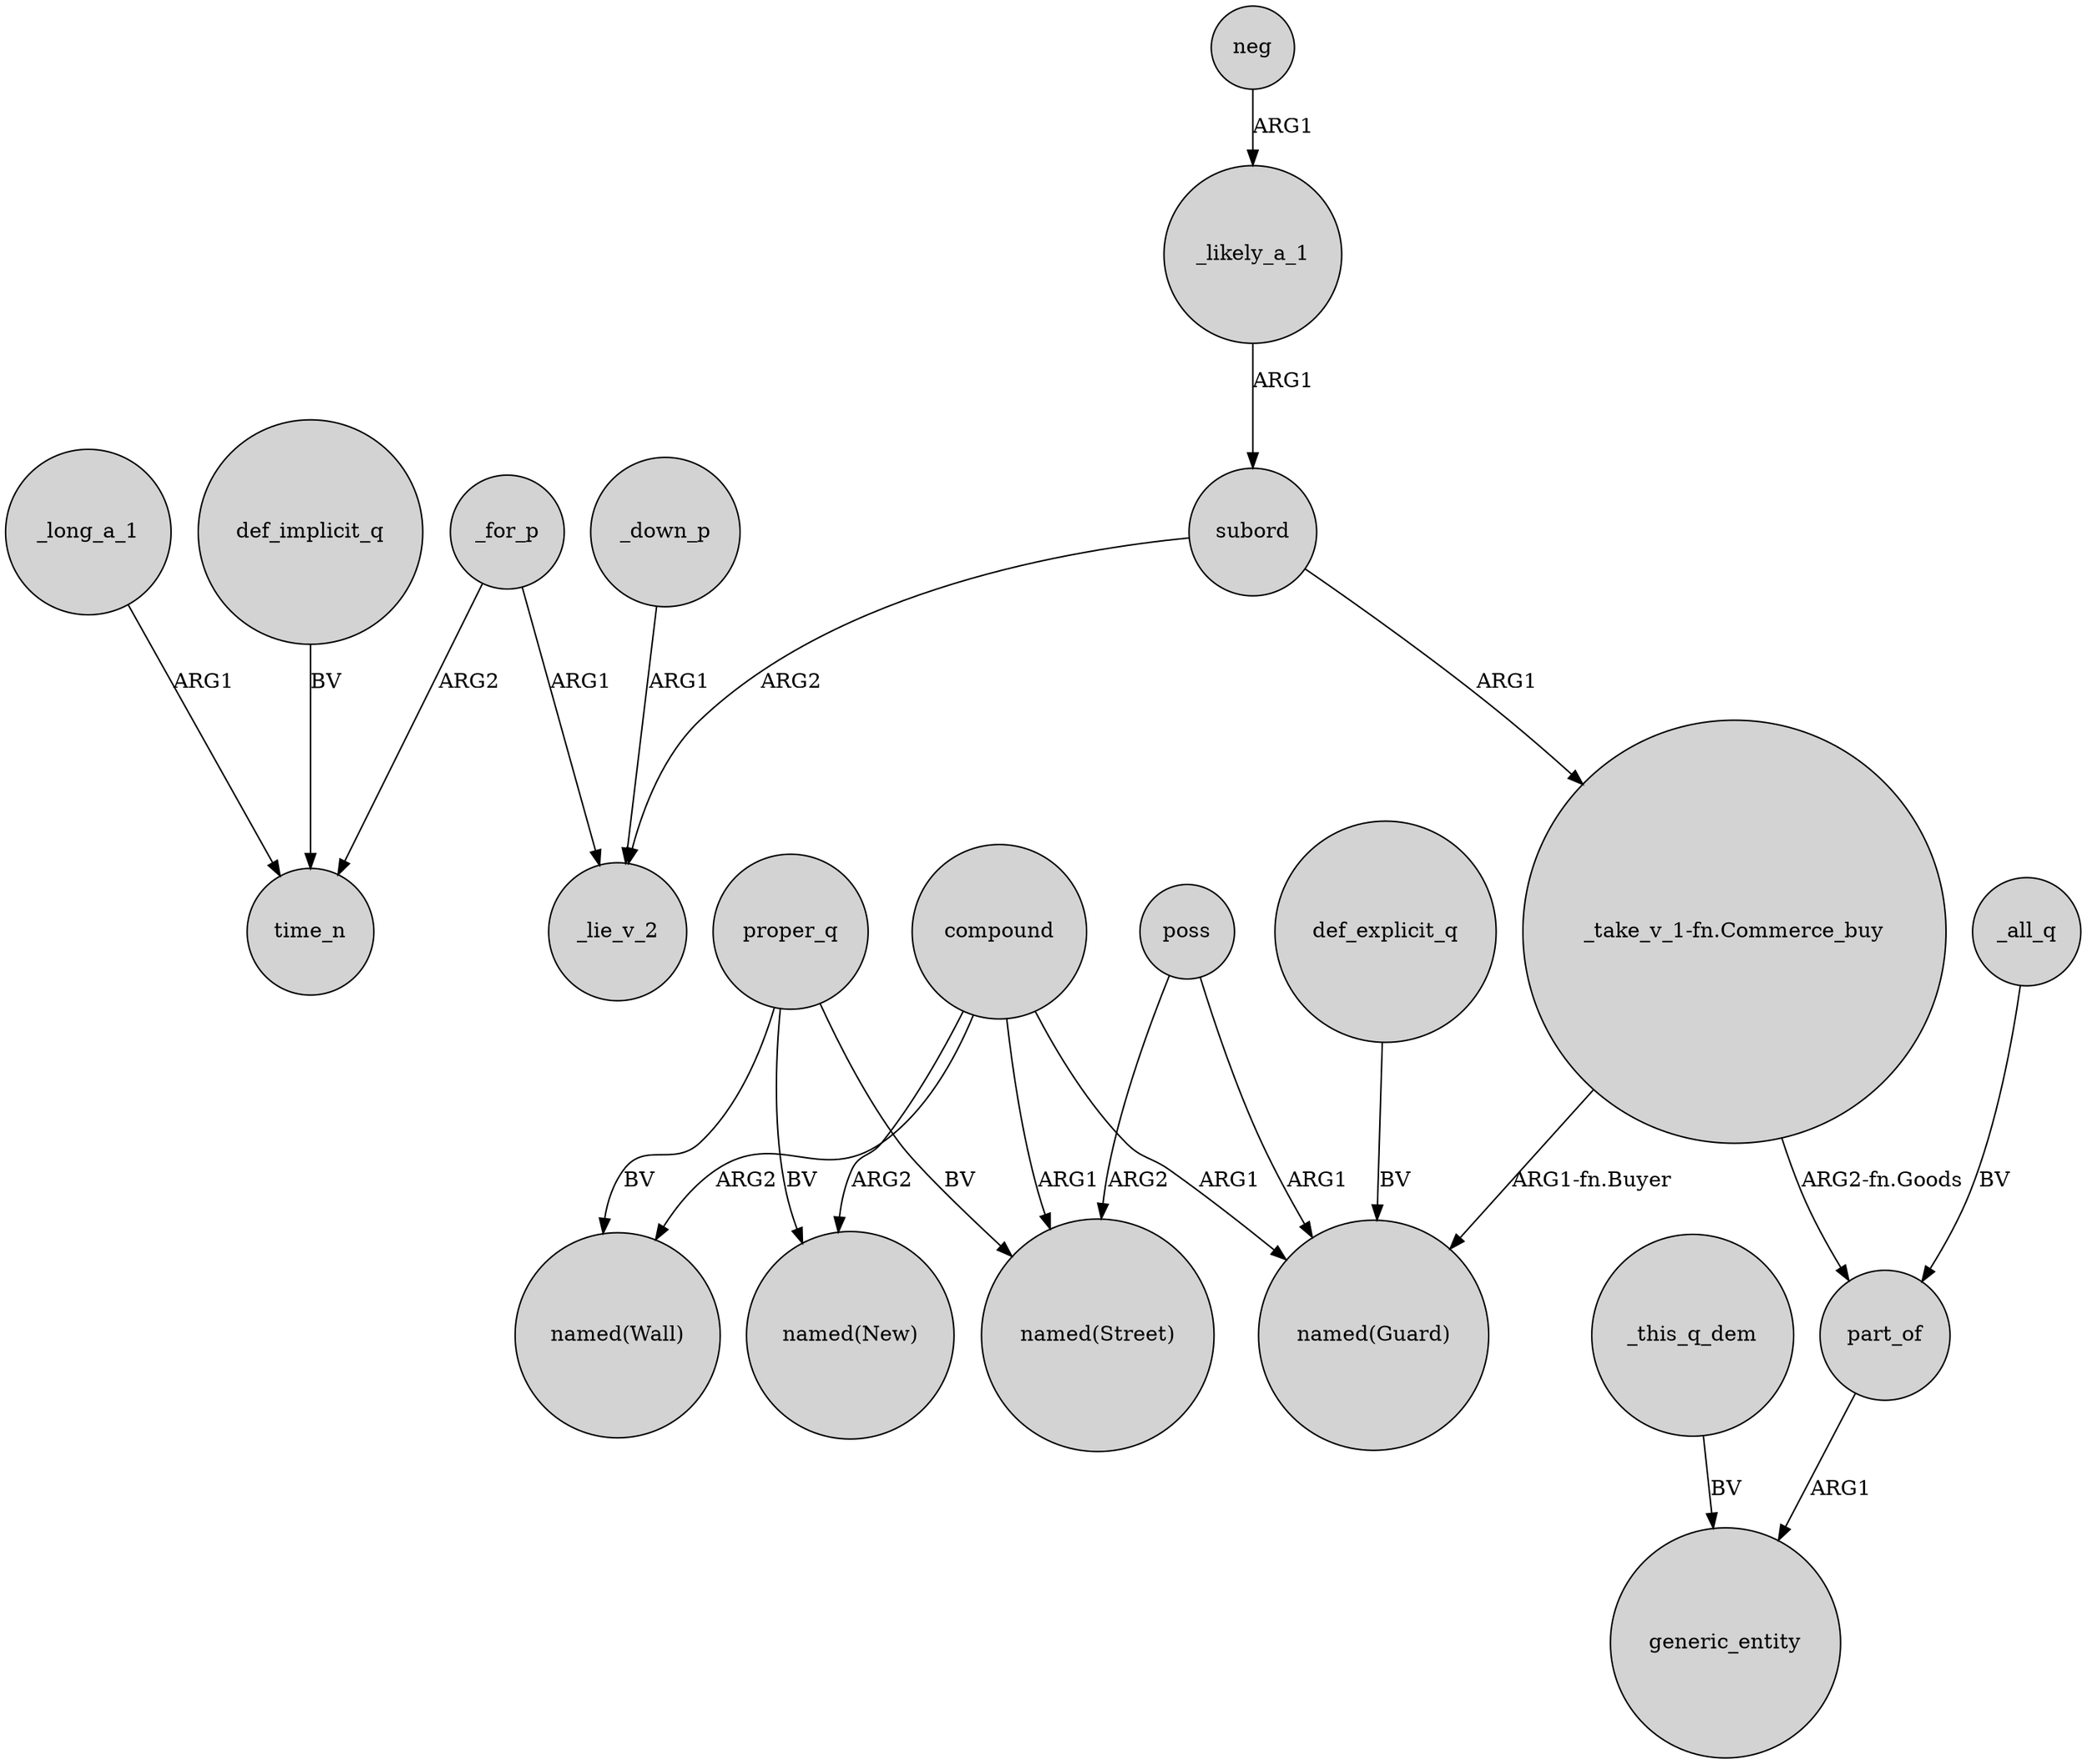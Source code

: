digraph {
	node [shape=circle style=filled]
	subord -> _lie_v_2 [label=ARG2]
	_for_p -> time_n [label=ARG2]
	compound -> "named(New)" [label=ARG2]
	poss -> "named(Guard)" [label=ARG1]
	proper_q -> "named(New)" [label=BV]
	_for_p -> _lie_v_2 [label=ARG1]
	def_explicit_q -> "named(Guard)" [label=BV]
	"_take_v_1-fn.Commerce_buy" -> "named(Guard)" [label="ARG1-fn.Buyer"]
	_all_q -> part_of [label=BV]
	_down_p -> _lie_v_2 [label=ARG1]
	compound -> "named(Wall)" [label=ARG2]
	_this_q_dem -> generic_entity [label=BV]
	neg -> _likely_a_1 [label=ARG1]
	compound -> "named(Street)" [label=ARG1]
	compound -> "named(Guard)" [label=ARG1]
	_long_a_1 -> time_n [label=ARG1]
	"_take_v_1-fn.Commerce_buy" -> part_of [label="ARG2-fn.Goods"]
	poss -> "named(Street)" [label=ARG2]
	proper_q -> "named(Wall)" [label=BV]
	subord -> "_take_v_1-fn.Commerce_buy" [label=ARG1]
	part_of -> generic_entity [label=ARG1]
	proper_q -> "named(Street)" [label=BV]
	_likely_a_1 -> subord [label=ARG1]
	def_implicit_q -> time_n [label=BV]
}
